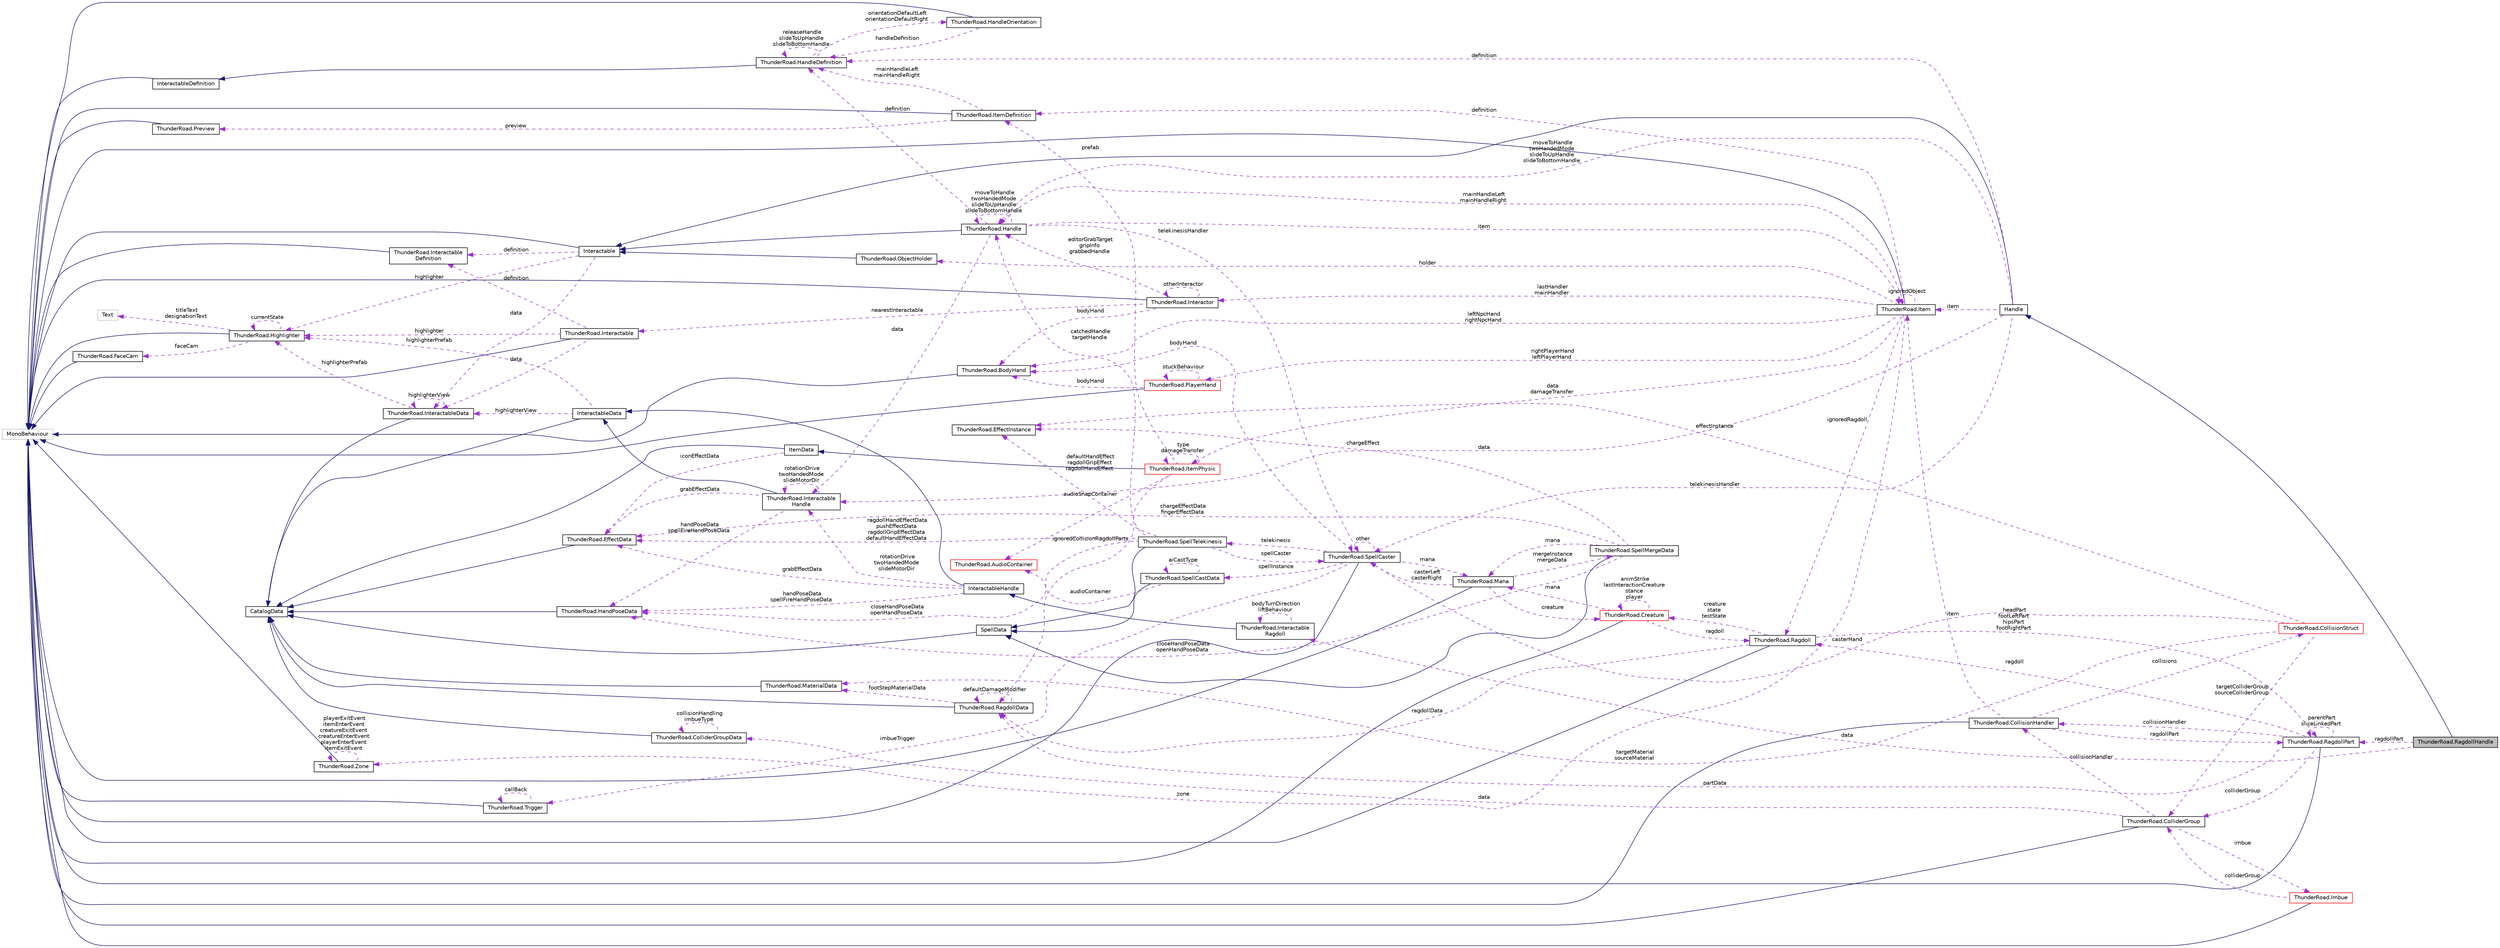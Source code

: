 digraph "ThunderRoad.RagdollHandle"
{
 // LATEX_PDF_SIZE
  edge [fontname="Helvetica",fontsize="10",labelfontname="Helvetica",labelfontsize="10"];
  node [fontname="Helvetica",fontsize="10",shape=record];
  rankdir="LR";
  Node1 [label="ThunderRoad.RagdollHandle",height=0.2,width=0.4,color="black", fillcolor="grey75", style="filled", fontcolor="black",tooltip="Class RagdollHandle. Implements the ThunderRoad.Handle"];
  Node2 -> Node1 [dir="back",color="midnightblue",fontsize="10",style="solid",fontname="Helvetica"];
  Node2 [label="Handle",height=0.2,width=0.4,color="black", fillcolor="white", style="filled",URL="$class_thunder_road_1_1_handle.html",tooltip="Class Handle. Implements the ThunderRoad.Interactable"];
  Node3 -> Node2 [dir="back",color="midnightblue",fontsize="10",style="solid",fontname="Helvetica"];
  Node3 [label="Interactable",height=0.2,width=0.4,color="black", fillcolor="white", style="filled",URL="$class_thunder_road_1_1_interactable.html",tooltip="Class Interactable. Implements the UnityEngine.MonoBehaviour"];
  Node4 -> Node3 [dir="back",color="midnightblue",fontsize="10",style="solid",fontname="Helvetica"];
  Node4 [label="MonoBehaviour",height=0.2,width=0.4,color="grey75", fillcolor="white", style="filled",tooltip=" "];
  Node5 -> Node3 [dir="back",color="darkorchid3",fontsize="10",style="dashed",label=" highlighter" ,fontname="Helvetica"];
  Node5 [label="ThunderRoad.Highlighter",height=0.2,width=0.4,color="black", fillcolor="white", style="filled",URL="$class_thunder_road_1_1_highlighter.html",tooltip="Class Highlighter. Implements the UnityEngine.MonoBehaviour"];
  Node4 -> Node5 [dir="back",color="midnightblue",fontsize="10",style="solid",fontname="Helvetica"];
  Node6 -> Node5 [dir="back",color="darkorchid3",fontsize="10",style="dashed",label=" faceCam" ,fontname="Helvetica"];
  Node6 [label="ThunderRoad.FaceCam",height=0.2,width=0.4,color="black", fillcolor="white", style="filled",URL="$class_thunder_road_1_1_face_cam.html",tooltip="Class FaceCam. Implements the UnityEngine.MonoBehaviour"];
  Node4 -> Node6 [dir="back",color="midnightblue",fontsize="10",style="solid",fontname="Helvetica"];
  Node7 -> Node5 [dir="back",color="darkorchid3",fontsize="10",style="dashed",label=" titleText\ndesignationText" ,fontname="Helvetica"];
  Node7 [label="Text",height=0.2,width=0.4,color="grey75", fillcolor="white", style="filled",tooltip=" "];
  Node5 -> Node5 [dir="back",color="darkorchid3",fontsize="10",style="dashed",label=" currentState" ,fontname="Helvetica"];
  Node8 -> Node3 [dir="back",color="darkorchid3",fontsize="10",style="dashed",label=" data" ,fontname="Helvetica"];
  Node8 [label="ThunderRoad.InteractableData",height=0.2,width=0.4,color="black", fillcolor="white", style="filled",URL="$class_thunder_road_1_1_interactable_data.html",tooltip="Class InteractableData. Implements the ThunderRoad.CatalogData"];
  Node9 -> Node8 [dir="back",color="midnightblue",fontsize="10",style="solid",fontname="Helvetica"];
  Node9 [label="CatalogData",height=0.2,width=0.4,color="black", fillcolor="white", style="filled",URL="$class_thunder_road_1_1_catalog_data.html",tooltip="Class CatalogData."];
  Node5 -> Node8 [dir="back",color="darkorchid3",fontsize="10",style="dashed",label=" highlighterPrefab" ,fontname="Helvetica"];
  Node8 -> Node8 [dir="back",color="darkorchid3",fontsize="10",style="dashed",label=" highlighterView" ,fontname="Helvetica"];
  Node10 -> Node3 [dir="back",color="darkorchid3",fontsize="10",style="dashed",label=" definition" ,fontname="Helvetica"];
  Node10 [label="ThunderRoad.Interactable\lDefinition",height=0.2,width=0.4,color="black", fillcolor="white", style="filled",URL="$class_thunder_road_1_1_interactable_definition.html",tooltip="Class InteractableDefinition. Implements the UnityEngine.MonoBehaviour"];
  Node4 -> Node10 [dir="back",color="midnightblue",fontsize="10",style="solid",fontname="Helvetica"];
  Node11 -> Node2 [dir="back",color="darkorchid3",fontsize="10",style="dashed",label=" definition" ,fontname="Helvetica"];
  Node11 [label="ThunderRoad.HandleDefinition",height=0.2,width=0.4,color="black", fillcolor="white", style="filled",URL="$class_thunder_road_1_1_handle_definition.html",tooltip="Class HandleDefinition. Implements the ThunderRoad.InteractableDefinition"];
  Node12 -> Node11 [dir="back",color="midnightblue",fontsize="10",style="solid",fontname="Helvetica"];
  Node12 [label="InteractableDefinition",height=0.2,width=0.4,color="black", fillcolor="white", style="filled",URL="$class_thunder_road_1_1_interactable_definition.html",tooltip="Class InteractableDefinition. Implements the UnityEngine.MonoBehaviour"];
  Node4 -> Node12 [dir="back",color="midnightblue",fontsize="10",style="solid",fontname="Helvetica"];
  Node13 -> Node11 [dir="back",color="darkorchid3",fontsize="10",style="dashed",label=" orientationDefaultLeft\norientationDefaultRight" ,fontname="Helvetica"];
  Node13 [label="ThunderRoad.HandleOrientation",height=0.2,width=0.4,color="black", fillcolor="white", style="filled",URL="$class_thunder_road_1_1_handle_orientation.html",tooltip="Class HandleOrientation. Implements the UnityEngine.MonoBehaviour"];
  Node4 -> Node13 [dir="back",color="midnightblue",fontsize="10",style="solid",fontname="Helvetica"];
  Node11 -> Node13 [dir="back",color="darkorchid3",fontsize="10",style="dashed",label=" handleDefinition" ,fontname="Helvetica"];
  Node11 -> Node11 [dir="back",color="darkorchid3",fontsize="10",style="dashed",label=" releaseHandle\nslideToUpHandle\nslideToBottomHandle" ,fontname="Helvetica"];
  Node14 -> Node2 [dir="back",color="darkorchid3",fontsize="10",style="dashed",label=" data" ,fontname="Helvetica"];
  Node14 [label="ThunderRoad.Interactable\lHandle",height=0.2,width=0.4,color="black", fillcolor="white", style="filled",URL="$class_thunder_road_1_1_interactable_handle.html",tooltip="Class InteractableHandle. Implements the ThunderRoad.InteractableData"];
  Node15 -> Node14 [dir="back",color="midnightblue",fontsize="10",style="solid",fontname="Helvetica"];
  Node15 [label="InteractableData",height=0.2,width=0.4,color="black", fillcolor="white", style="filled",URL="$class_thunder_road_1_1_interactable_data.html",tooltip="Class InteractableData. Implements the ThunderRoad.CatalogData"];
  Node9 -> Node15 [dir="back",color="midnightblue",fontsize="10",style="solid",fontname="Helvetica"];
  Node5 -> Node15 [dir="back",color="darkorchid3",fontsize="10",style="dashed",label=" highlighterPrefab" ,fontname="Helvetica"];
  Node8 -> Node15 [dir="back",color="darkorchid3",fontsize="10",style="dashed",label=" highlighterView" ,fontname="Helvetica"];
  Node16 -> Node14 [dir="back",color="darkorchid3",fontsize="10",style="dashed",label=" grabEffectData" ,fontname="Helvetica"];
  Node16 [label="ThunderRoad.EffectData",height=0.2,width=0.4,color="black", fillcolor="white", style="filled",URL="$class_thunder_road_1_1_effect_data.html",tooltip="Class EffectData. Implements the ThunderRoad.CatalogData"];
  Node9 -> Node16 [dir="back",color="midnightblue",fontsize="10",style="solid",fontname="Helvetica"];
  Node14 -> Node14 [dir="back",color="darkorchid3",fontsize="10",style="dashed",label=" rotationDrive\ntwoHandedMode\nslideMotorDir" ,fontname="Helvetica"];
  Node17 -> Node14 [dir="back",color="darkorchid3",fontsize="10",style="dashed",label=" handPoseData\nspellFireHandPoseData" ,fontname="Helvetica"];
  Node17 [label="ThunderRoad.HandPoseData",height=0.2,width=0.4,color="black", fillcolor="white", style="filled",URL="$class_thunder_road_1_1_hand_pose_data.html",tooltip="Class HandPoseData. Implements the ThunderRoad.CatalogData"];
  Node9 -> Node17 [dir="back",color="midnightblue",fontsize="10",style="solid",fontname="Helvetica"];
  Node18 -> Node2 [dir="back",color="darkorchid3",fontsize="10",style="dashed",label=" telekinesisHandler" ,fontname="Helvetica"];
  Node18 [label="ThunderRoad.SpellCaster",height=0.2,width=0.4,color="black", fillcolor="white", style="filled",URL="$class_thunder_road_1_1_spell_caster.html",tooltip="Class SpellCaster. Implements the UnityEngine.MonoBehaviour"];
  Node4 -> Node18 [dir="back",color="midnightblue",fontsize="10",style="solid",fontname="Helvetica"];
  Node19 -> Node18 [dir="back",color="darkorchid3",fontsize="10",style="dashed",label=" telekinesis" ,fontname="Helvetica"];
  Node19 [label="ThunderRoad.SpellTelekinesis",height=0.2,width=0.4,color="black", fillcolor="white", style="filled",URL="$class_thunder_road_1_1_spell_telekinesis.html",tooltip="Class SpellTelekinesis. Implements the ThunderRoad.SpellData"];
  Node20 -> Node19 [dir="back",color="midnightblue",fontsize="10",style="solid",fontname="Helvetica"];
  Node20 [label="SpellData",height=0.2,width=0.4,color="black", fillcolor="white", style="filled",URL="$class_thunder_road_1_1_spell_data.html",tooltip="Class SpellData. Implements the ThunderRoad.CatalogData"];
  Node9 -> Node20 [dir="back",color="midnightblue",fontsize="10",style="solid",fontname="Helvetica"];
  Node16 -> Node19 [dir="back",color="darkorchid3",fontsize="10",style="dashed",label=" ragdollHandEffectData\npushEffectData\nragdollGripEffectData\ndefaultHandEffectData" ,fontname="Helvetica"];
  Node17 -> Node19 [dir="back",color="darkorchid3",fontsize="10",style="dashed",label=" closeHandPoseData\nopenHandPoseData" ,fontname="Helvetica"];
  Node18 -> Node19 [dir="back",color="darkorchid3",fontsize="10",style="dashed",label=" spellCaster" ,fontname="Helvetica"];
  Node21 -> Node19 [dir="back",color="darkorchid3",fontsize="10",style="dashed",label=" catchedHandle\ntargetHandle" ,fontname="Helvetica"];
  Node21 [label="ThunderRoad.Handle",height=0.2,width=0.4,color="black", fillcolor="white", style="filled",URL="$class_thunder_road_1_1_handle.html",tooltip="Class Handle. Implements the ThunderRoad.Interactable"];
  Node3 -> Node21 [dir="back",color="midnightblue",fontsize="10",style="solid",fontname="Helvetica"];
  Node11 -> Node21 [dir="back",color="darkorchid3",fontsize="10",style="dashed",label=" definition" ,fontname="Helvetica"];
  Node14 -> Node21 [dir="back",color="darkorchid3",fontsize="10",style="dashed",label=" data" ,fontname="Helvetica"];
  Node18 -> Node21 [dir="back",color="darkorchid3",fontsize="10",style="dashed",label=" telekinesisHandler" ,fontname="Helvetica"];
  Node21 -> Node21 [dir="back",color="darkorchid3",fontsize="10",style="dashed",label=" moveToHandle\ntwoHandedMode\nslideToUpHandle\nslideToBottomHandle" ,fontname="Helvetica"];
  Node22 -> Node21 [dir="back",color="darkorchid3",fontsize="10",style="dashed",label=" item" ,fontname="Helvetica"];
  Node22 [label="ThunderRoad.Item",height=0.2,width=0.4,color="black", fillcolor="white", style="filled",URL="$class_thunder_road_1_1_item.html",tooltip="Class Item. Implements the UnityEngine.MonoBehaviour"];
  Node4 -> Node22 [dir="back",color="midnightblue",fontsize="10",style="solid",fontname="Helvetica"];
  Node23 -> Node22 [dir="back",color="darkorchid3",fontsize="10",style="dashed",label=" lastHandler\nmainHandler" ,fontname="Helvetica"];
  Node23 [label="ThunderRoad.Interactor",height=0.2,width=0.4,color="black", fillcolor="white", style="filled",URL="$class_thunder_road_1_1_interactor.html",tooltip="Class Interactor. Implements the UnityEngine.MonoBehaviour"];
  Node4 -> Node23 [dir="back",color="midnightblue",fontsize="10",style="solid",fontname="Helvetica"];
  Node23 -> Node23 [dir="back",color="darkorchid3",fontsize="10",style="dashed",label=" otherInteractor" ,fontname="Helvetica"];
  Node21 -> Node23 [dir="back",color="darkorchid3",fontsize="10",style="dashed",label=" editorGrabTarget\ngripInfo\ngrabbedHandle" ,fontname="Helvetica"];
  Node24 -> Node23 [dir="back",color="darkorchid3",fontsize="10",style="dashed",label=" nearestInteractable" ,fontname="Helvetica"];
  Node24 [label="ThunderRoad.Interactable",height=0.2,width=0.4,color="black", fillcolor="white", style="filled",URL="$class_thunder_road_1_1_interactable.html",tooltip="Class Interactable. Implements the UnityEngine.MonoBehaviour"];
  Node4 -> Node24 [dir="back",color="midnightblue",fontsize="10",style="solid",fontname="Helvetica"];
  Node5 -> Node24 [dir="back",color="darkorchid3",fontsize="10",style="dashed",label=" highlighter" ,fontname="Helvetica"];
  Node8 -> Node24 [dir="back",color="darkorchid3",fontsize="10",style="dashed",label=" data" ,fontname="Helvetica"];
  Node10 -> Node24 [dir="back",color="darkorchid3",fontsize="10",style="dashed",label=" definition" ,fontname="Helvetica"];
  Node25 -> Node23 [dir="back",color="darkorchid3",fontsize="10",style="dashed",label=" bodyHand" ,fontname="Helvetica"];
  Node25 [label="ThunderRoad.BodyHand",height=0.2,width=0.4,color="black", fillcolor="white", style="filled",URL="$class_thunder_road_1_1_body_hand.html",tooltip="Class BodyHand. Implements the UnityEngine.MonoBehaviour"];
  Node4 -> Node25 [dir="back",color="midnightblue",fontsize="10",style="solid",fontname="Helvetica"];
  Node26 -> Node22 [dir="back",color="darkorchid3",fontsize="10",style="dashed",label=" definition" ,fontname="Helvetica"];
  Node26 [label="ThunderRoad.ItemDefinition",height=0.2,width=0.4,color="black", fillcolor="white", style="filled",URL="$class_thunder_road_1_1_item_definition.html",tooltip="Class ItemDefinition. Implements the UnityEngine.MonoBehaviour"];
  Node4 -> Node26 [dir="back",color="midnightblue",fontsize="10",style="solid",fontname="Helvetica"];
  Node11 -> Node26 [dir="back",color="darkorchid3",fontsize="10",style="dashed",label=" mainHandleLeft\nmainHandleRight" ,fontname="Helvetica"];
  Node27 -> Node26 [dir="back",color="darkorchid3",fontsize="10",style="dashed",label=" preview" ,fontname="Helvetica"];
  Node27 [label="ThunderRoad.Preview",height=0.2,width=0.4,color="black", fillcolor="white", style="filled",URL="$class_thunder_road_1_1_preview.html",tooltip="Class Preview. Implements the UnityEngine.MonoBehaviour"];
  Node4 -> Node27 [dir="back",color="midnightblue",fontsize="10",style="solid",fontname="Helvetica"];
  Node28 -> Node22 [dir="back",color="darkorchid3",fontsize="10",style="dashed",label=" ignoredRagdoll" ,fontname="Helvetica"];
  Node28 [label="ThunderRoad.Ragdoll",height=0.2,width=0.4,color="black", fillcolor="white", style="filled",URL="$class_thunder_road_1_1_ragdoll.html",tooltip="Class Ragdoll. Implements the UnityEngine.MonoBehaviour"];
  Node4 -> Node28 [dir="back",color="midnightblue",fontsize="10",style="solid",fontname="Helvetica"];
  Node29 -> Node28 [dir="back",color="darkorchid3",fontsize="10",style="dashed",label=" ragdollData" ,fontname="Helvetica"];
  Node29 [label="ThunderRoad.RagdollData",height=0.2,width=0.4,color="black", fillcolor="white", style="filled",URL="$class_thunder_road_1_1_ragdoll_data.html",tooltip="Class RagdollData. Implements the ThunderRoad.CatalogData"];
  Node9 -> Node29 [dir="back",color="midnightblue",fontsize="10",style="solid",fontname="Helvetica"];
  Node30 -> Node29 [dir="back",color="darkorchid3",fontsize="10",style="dashed",label=" footStepMaterialData" ,fontname="Helvetica"];
  Node30 [label="ThunderRoad.MaterialData",height=0.2,width=0.4,color="black", fillcolor="white", style="filled",URL="$class_thunder_road_1_1_material_data.html",tooltip="Class MaterialData. Implements the ThunderRoad.CatalogData"];
  Node9 -> Node30 [dir="back",color="midnightblue",fontsize="10",style="solid",fontname="Helvetica"];
  Node29 -> Node29 [dir="back",color="darkorchid3",fontsize="10",style="dashed",label=" defaultDamageModifier" ,fontname="Helvetica"];
  Node31 -> Node28 [dir="back",color="darkorchid3",fontsize="10",style="dashed",label=" headPart\nfootLeftPart\nhipsPart\nfootRightPart" ,fontname="Helvetica"];
  Node31 [label="ThunderRoad.RagdollPart",height=0.2,width=0.4,color="black", fillcolor="white", style="filled",URL="$class_thunder_road_1_1_ragdoll_part.html",tooltip="Class RagdollPart. Implements the UnityEngine.MonoBehaviour"];
  Node4 -> Node31 [dir="back",color="midnightblue",fontsize="10",style="solid",fontname="Helvetica"];
  Node32 -> Node31 [dir="back",color="darkorchid3",fontsize="10",style="dashed",label=" collisionHandler" ,fontname="Helvetica"];
  Node32 [label="ThunderRoad.CollisionHandler",height=0.2,width=0.4,color="black", fillcolor="white", style="filled",URL="$class_thunder_road_1_1_collision_handler.html",tooltip="Class CollisionHandler. Implements the UnityEngine.MonoBehaviour"];
  Node4 -> Node32 [dir="back",color="midnightblue",fontsize="10",style="solid",fontname="Helvetica"];
  Node31 -> Node32 [dir="back",color="darkorchid3",fontsize="10",style="dashed",label=" ragdollPart" ,fontname="Helvetica"];
  Node33 -> Node32 [dir="back",color="darkorchid3",fontsize="10",style="dashed",label=" collisions" ,fontname="Helvetica"];
  Node33 [label="ThunderRoad.CollisionStruct",height=0.2,width=0.4,color="red", fillcolor="white", style="filled",URL="$struct_thunder_road_1_1_collision_struct.html",tooltip="Struct CollisionStruct"];
  Node30 -> Node33 [dir="back",color="darkorchid3",fontsize="10",style="dashed",label=" targetMaterial\nsourceMaterial" ,fontname="Helvetica"];
  Node18 -> Node33 [dir="back",color="darkorchid3",fontsize="10",style="dashed",label=" casterHand" ,fontname="Helvetica"];
  Node34 -> Node33 [dir="back",color="darkorchid3",fontsize="10",style="dashed",label=" effectInstance" ,fontname="Helvetica"];
  Node34 [label="ThunderRoad.EffectInstance",height=0.2,width=0.4,color="black", fillcolor="white", style="filled",URL="$class_thunder_road_1_1_effect_instance.html",tooltip="Class EffectInstance."];
  Node35 -> Node33 [dir="back",color="darkorchid3",fontsize="10",style="dashed",label=" targetColliderGroup\nsourceColliderGroup" ,fontname="Helvetica"];
  Node35 [label="ThunderRoad.ColliderGroup",height=0.2,width=0.4,color="black", fillcolor="white", style="filled",URL="$class_thunder_road_1_1_collider_group.html",tooltip="Class ColliderGroup. Implements the UnityEngine.MonoBehaviour"];
  Node4 -> Node35 [dir="back",color="midnightblue",fontsize="10",style="solid",fontname="Helvetica"];
  Node32 -> Node35 [dir="back",color="darkorchid3",fontsize="10",style="dashed",label=" collisionHandler" ,fontname="Helvetica"];
  Node36 -> Node35 [dir="back",color="darkorchid3",fontsize="10",style="dashed",label=" data" ,fontname="Helvetica"];
  Node36 [label="ThunderRoad.ColliderGroupData",height=0.2,width=0.4,color="black", fillcolor="white", style="filled",URL="$class_thunder_road_1_1_collider_group_data.html",tooltip="Class ColliderGroupData. Implements the ThunderRoad.CatalogData"];
  Node9 -> Node36 [dir="back",color="midnightblue",fontsize="10",style="solid",fontname="Helvetica"];
  Node36 -> Node36 [dir="back",color="darkorchid3",fontsize="10",style="dashed",label=" collisionHandling\nimbueType" ,fontname="Helvetica"];
  Node37 -> Node35 [dir="back",color="darkorchid3",fontsize="10",style="dashed",label=" imbue" ,fontname="Helvetica"];
  Node37 [label="ThunderRoad.Imbue",height=0.2,width=0.4,color="red", fillcolor="white", style="filled",URL="$class_thunder_road_1_1_imbue.html",tooltip="Class Imbue. Implements the UnityEngine.MonoBehaviour"];
  Node4 -> Node37 [dir="back",color="midnightblue",fontsize="10",style="solid",fontname="Helvetica"];
  Node35 -> Node37 [dir="back",color="darkorchid3",fontsize="10",style="dashed",label=" colliderGroup" ,fontname="Helvetica"];
  Node22 -> Node32 [dir="back",color="darkorchid3",fontsize="10",style="dashed",label=" item" ,fontname="Helvetica"];
  Node29 -> Node31 [dir="back",color="darkorchid3",fontsize="10",style="dashed",label=" partData" ,fontname="Helvetica"];
  Node31 -> Node31 [dir="back",color="darkorchid3",fontsize="10",style="dashed",label=" parentPart\nsliceLinkedPart" ,fontname="Helvetica"];
  Node28 -> Node31 [dir="back",color="darkorchid3",fontsize="10",style="dashed",label=" ragdoll" ,fontname="Helvetica"];
  Node35 -> Node31 [dir="back",color="darkorchid3",fontsize="10",style="dashed",label=" colliderGroup" ,fontname="Helvetica"];
  Node49 -> Node28 [dir="back",color="darkorchid3",fontsize="10",style="dashed",label=" creature\nstate\ntestState" ,fontname="Helvetica"];
  Node49 [label="ThunderRoad.Creature",height=0.2,width=0.4,color="red", fillcolor="white", style="filled",URL="$class_thunder_road_1_1_creature.html",tooltip="Class Creature. Implements the UnityEngine.MonoBehaviour"];
  Node4 -> Node49 [dir="back",color="midnightblue",fontsize="10",style="solid",fontname="Helvetica"];
  Node28 -> Node49 [dir="back",color="darkorchid3",fontsize="10",style="dashed",label=" ragdoll" ,fontname="Helvetica"];
  Node49 -> Node49 [dir="back",color="darkorchid3",fontsize="10",style="dashed",label=" animStrike\nlastInteractionCreature\nstance\nplayer" ,fontname="Helvetica"];
  Node76 -> Node49 [dir="back",color="darkorchid3",fontsize="10",style="dashed",label=" mana" ,fontname="Helvetica"];
  Node76 [label="ThunderRoad.Mana",height=0.2,width=0.4,color="black", fillcolor="white", style="filled",URL="$class_thunder_road_1_1_mana.html",tooltip="Class Mana. Implements the UnityEngine.MonoBehaviour"];
  Node4 -> Node76 [dir="back",color="midnightblue",fontsize="10",style="solid",fontname="Helvetica"];
  Node77 -> Node76 [dir="back",color="darkorchid3",fontsize="10",style="dashed",label=" mergeInstance\nmergeData" ,fontname="Helvetica"];
  Node77 [label="ThunderRoad.SpellMergeData",height=0.2,width=0.4,color="black", fillcolor="white", style="filled",URL="$class_thunder_road_1_1_spell_merge_data.html",tooltip="Class SpellMergeData. Implements the ThunderRoad.SpellData"];
  Node20 -> Node77 [dir="back",color="midnightblue",fontsize="10",style="solid",fontname="Helvetica"];
  Node16 -> Node77 [dir="back",color="darkorchid3",fontsize="10",style="dashed",label=" chargeEffectData\nfingerEffectData" ,fontname="Helvetica"];
  Node17 -> Node77 [dir="back",color="darkorchid3",fontsize="10",style="dashed",label=" closeHandPoseData\nopenHandPoseData" ,fontname="Helvetica"];
  Node76 -> Node77 [dir="back",color="darkorchid3",fontsize="10",style="dashed",label=" mana" ,fontname="Helvetica"];
  Node34 -> Node77 [dir="back",color="darkorchid3",fontsize="10",style="dashed",label=" chargeEffect" ,fontname="Helvetica"];
  Node18 -> Node76 [dir="back",color="darkorchid3",fontsize="10",style="dashed",label=" casterLeft\ncasterRight" ,fontname="Helvetica"];
  Node49 -> Node76 [dir="back",color="darkorchid3",fontsize="10",style="dashed",label=" creature" ,fontname="Helvetica"];
  Node89 -> Node22 [dir="back",color="darkorchid3",fontsize="10",style="dashed",label=" data\ndamageTransfer" ,fontname="Helvetica"];
  Node89 [label="ThunderRoad.ItemPhysic",height=0.2,width=0.4,color="red", fillcolor="white", style="filled",URL="$class_thunder_road_1_1_item_physic.html",tooltip="Class ItemPhysic. Implements the ThunderRoad.ItemData"];
  Node90 -> Node89 [dir="back",color="midnightblue",fontsize="10",style="solid",fontname="Helvetica"];
  Node90 [label="ItemData",height=0.2,width=0.4,color="black", fillcolor="white", style="filled",URL="$class_thunder_road_1_1_item_data.html",tooltip="Class ItemData. Implements the ThunderRoad.CatalogData"];
  Node9 -> Node90 [dir="back",color="midnightblue",fontsize="10",style="solid",fontname="Helvetica"];
  Node16 -> Node90 [dir="back",color="darkorchid3",fontsize="10",style="dashed",label=" iconEffectData" ,fontname="Helvetica"];
  Node29 -> Node89 [dir="back",color="darkorchid3",fontsize="10",style="dashed",label=" ignoredCollisionRagdollParts" ,fontname="Helvetica"];
  Node26 -> Node89 [dir="back",color="darkorchid3",fontsize="10",style="dashed",label=" prefab" ,fontname="Helvetica"];
  Node40 -> Node89 [dir="back",color="darkorchid3",fontsize="10",style="dashed",label=" audioSnapContainer" ,fontname="Helvetica"];
  Node40 [label="ThunderRoad.AudioContainer",height=0.2,width=0.4,color="red", fillcolor="white", style="filled",URL="$class_thunder_road_1_1_audio_container.html",tooltip="Class AudioContainer. Implements the UnityEngine.ScriptableObject"];
  Node89 -> Node89 [dir="back",color="darkorchid3",fontsize="10",style="dashed",label=" type\ndamageTransfer" ,fontname="Helvetica"];
  Node92 -> Node22 [dir="back",color="darkorchid3",fontsize="10",style="dashed",label=" holder" ,fontname="Helvetica"];
  Node92 [label="ThunderRoad.ObjectHolder",height=0.2,width=0.4,color="black", fillcolor="white", style="filled",URL="$class_thunder_road_1_1_object_holder.html",tooltip="Class ObjectHolder. Implements the ThunderRoad.Interactable"];
  Node3 -> Node92 [dir="back",color="midnightblue",fontsize="10",style="solid",fontname="Helvetica"];
  Node21 -> Node22 [dir="back",color="darkorchid3",fontsize="10",style="dashed",label=" mainHandleLeft\nmainHandleRight" ,fontname="Helvetica"];
  Node22 -> Node22 [dir="back",color="darkorchid3",fontsize="10",style="dashed",label=" ignoredObject" ,fontname="Helvetica"];
  Node93 -> Node22 [dir="back",color="darkorchid3",fontsize="10",style="dashed",label=" zone" ,fontname="Helvetica"];
  Node93 [label="ThunderRoad.Zone",height=0.2,width=0.4,color="black", fillcolor="white", style="filled",URL="$class_thunder_road_1_1_zone.html",tooltip="Class Zone. Implements the UnityEngine.MonoBehaviour"];
  Node4 -> Node93 [dir="back",color="midnightblue",fontsize="10",style="solid",fontname="Helvetica"];
  Node93 -> Node93 [dir="back",color="darkorchid3",fontsize="10",style="dashed",label=" playerExitEvent\nitemEnterEvent\ncreatureExitEvent\ncreatureEnterEvent\nplayerEnterEvent\nitemExitEvent" ,fontname="Helvetica"];
  Node25 -> Node22 [dir="back",color="darkorchid3",fontsize="10",style="dashed",label=" leftNpcHand\nrightNpcHand" ,fontname="Helvetica"];
  Node68 -> Node22 [dir="back",color="darkorchid3",fontsize="10",style="dashed",label=" rightPlayerHand\nleftPlayerHand" ,fontname="Helvetica"];
  Node68 [label="ThunderRoad.PlayerHand",height=0.2,width=0.4,color="red", fillcolor="white", style="filled",URL="$class_thunder_road_1_1_player_hand.html",tooltip="Class PlayerHand. Implements the UnityEngine.MonoBehaviour"];
  Node4 -> Node68 [dir="back",color="midnightblue",fontsize="10",style="solid",fontname="Helvetica"];
  Node25 -> Node68 [dir="back",color="darkorchid3",fontsize="10",style="dashed",label=" bodyHand" ,fontname="Helvetica"];
  Node68 -> Node68 [dir="back",color="darkorchid3",fontsize="10",style="dashed",label=" stuckBehaviour" ,fontname="Helvetica"];
  Node34 -> Node19 [dir="back",color="darkorchid3",fontsize="10",style="dashed",label=" defaultHandEffect\nragdollGripEffect\nragdollHandEffect" ,fontname="Helvetica"];
  Node18 -> Node18 [dir="back",color="darkorchid3",fontsize="10",style="dashed",label=" other" ,fontname="Helvetica"];
  Node42 -> Node18 [dir="back",color="darkorchid3",fontsize="10",style="dashed",label=" spellInstance" ,fontname="Helvetica"];
  Node42 [label="ThunderRoad.SpellCastData",height=0.2,width=0.4,color="black", fillcolor="white", style="filled",URL="$class_thunder_road_1_1_spell_cast_data.html",tooltip="Class SpellCastData. Implements the ThunderRoad.SpellData"];
  Node20 -> Node42 [dir="back",color="midnightblue",fontsize="10",style="solid",fontname="Helvetica"];
  Node40 -> Node42 [dir="back",color="darkorchid3",fontsize="10",style="dashed",label=" audioContainer" ,fontname="Helvetica"];
  Node42 -> Node42 [dir="back",color="darkorchid3",fontsize="10",style="dashed",label=" aiCastType" ,fontname="Helvetica"];
  Node76 -> Node18 [dir="back",color="darkorchid3",fontsize="10",style="dashed",label=" mana" ,fontname="Helvetica"];
  Node94 -> Node18 [dir="back",color="darkorchid3",fontsize="10",style="dashed",label=" imbueTrigger" ,fontname="Helvetica"];
  Node94 [label="ThunderRoad.Trigger",height=0.2,width=0.4,color="black", fillcolor="white", style="filled",URL="$class_thunder_road_1_1_trigger.html",tooltip="Class Trigger. Implements the UnityEngine.MonoBehaviour"];
  Node4 -> Node94 [dir="back",color="midnightblue",fontsize="10",style="solid",fontname="Helvetica"];
  Node94 -> Node94 [dir="back",color="darkorchid3",fontsize="10",style="dashed",label=" callBack" ,fontname="Helvetica"];
  Node25 -> Node18 [dir="back",color="darkorchid3",fontsize="10",style="dashed",label=" bodyHand" ,fontname="Helvetica"];
  Node21 -> Node2 [dir="back",color="darkorchid3",fontsize="10",style="dashed",label=" moveToHandle\ntwoHandedMode\nslideToUpHandle\nslideToBottomHandle" ,fontname="Helvetica"];
  Node22 -> Node2 [dir="back",color="darkorchid3",fontsize="10",style="dashed",label=" item" ,fontname="Helvetica"];
  Node31 -> Node1 [dir="back",color="darkorchid3",fontsize="10",style="dashed",label=" ragdollPart" ,fontname="Helvetica"];
  Node95 -> Node1 [dir="back",color="darkorchid3",fontsize="10",style="dashed",label=" data" ,fontname="Helvetica"];
  Node95 [label="ThunderRoad.Interactable\lRagdoll",height=0.2,width=0.4,color="black", fillcolor="white", style="filled",URL="$class_thunder_road_1_1_interactable_ragdoll.html",tooltip="Class InteractableRagdoll. Implements the ThunderRoad.InteractableHandle"];
  Node96 -> Node95 [dir="back",color="midnightblue",fontsize="10",style="solid",fontname="Helvetica"];
  Node96 [label="InteractableHandle",height=0.2,width=0.4,color="black", fillcolor="white", style="filled",URL="$class_thunder_road_1_1_interactable_handle.html",tooltip="Class InteractableHandle. Implements the ThunderRoad.InteractableData"];
  Node15 -> Node96 [dir="back",color="midnightblue",fontsize="10",style="solid",fontname="Helvetica"];
  Node16 -> Node96 [dir="back",color="darkorchid3",fontsize="10",style="dashed",label=" grabEffectData" ,fontname="Helvetica"];
  Node14 -> Node96 [dir="back",color="darkorchid3",fontsize="10",style="dashed",label=" rotationDrive\ntwoHandedMode\nslideMotorDir" ,fontname="Helvetica"];
  Node17 -> Node96 [dir="back",color="darkorchid3",fontsize="10",style="dashed",label=" handPoseData\nspellFireHandPoseData" ,fontname="Helvetica"];
  Node95 -> Node95 [dir="back",color="darkorchid3",fontsize="10",style="dashed",label=" bodyTurnDirection\nliftBehaviour" ,fontname="Helvetica"];
}
